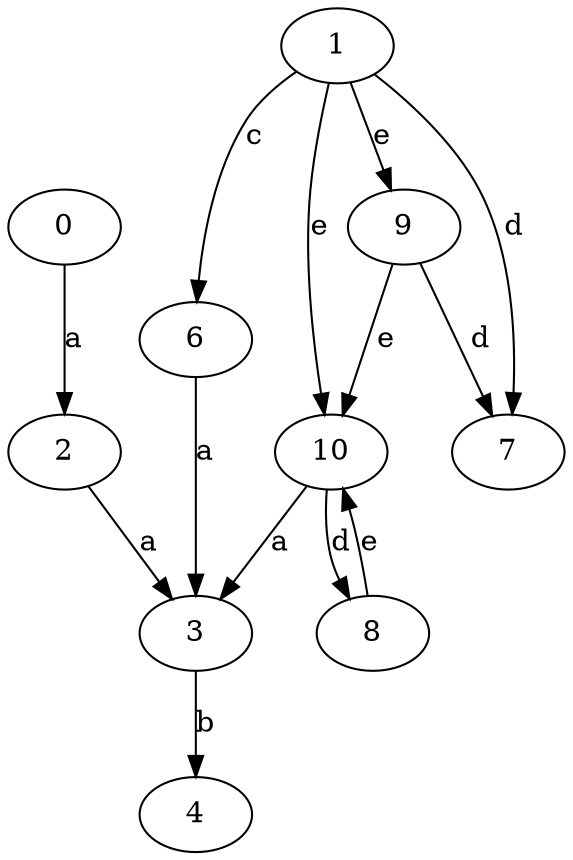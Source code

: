 strict digraph  {
2;
0;
3;
4;
6;
1;
7;
8;
9;
10;
2 -> 3  [label=a];
0 -> 2  [label=a];
3 -> 4  [label=b];
6 -> 3  [label=a];
1 -> 6  [label=c];
1 -> 7  [label=d];
1 -> 9  [label=e];
1 -> 10  [label=e];
8 -> 10  [label=e];
9 -> 7  [label=d];
9 -> 10  [label=e];
10 -> 3  [label=a];
10 -> 8  [label=d];
}
